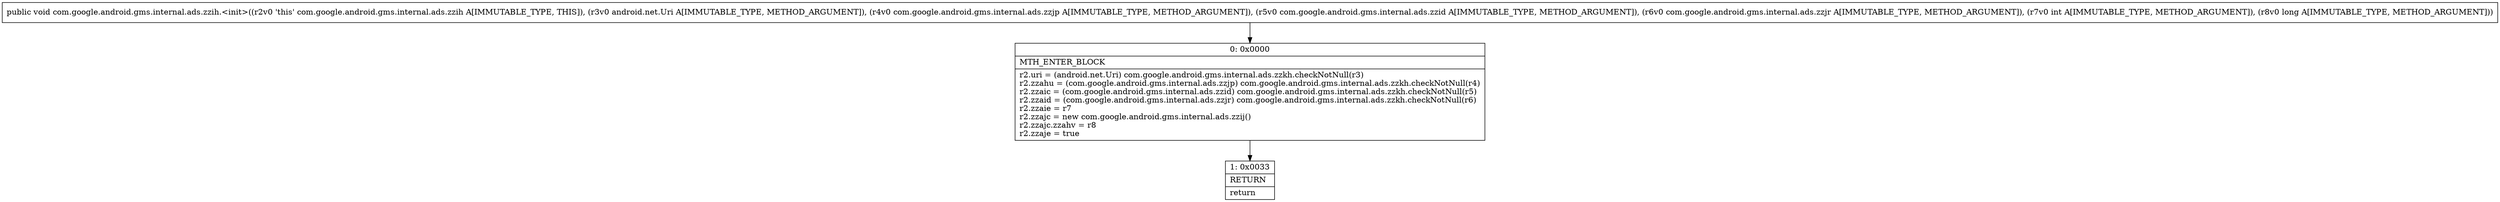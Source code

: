 digraph "CFG forcom.google.android.gms.internal.ads.zzih.\<init\>(Landroid\/net\/Uri;Lcom\/google\/android\/gms\/internal\/ads\/zzjp;Lcom\/google\/android\/gms\/internal\/ads\/zzid;Lcom\/google\/android\/gms\/internal\/ads\/zzjr;IJ)V" {
Node_0 [shape=record,label="{0\:\ 0x0000|MTH_ENTER_BLOCK\l|r2.uri = (android.net.Uri) com.google.android.gms.internal.ads.zzkh.checkNotNull(r3)\lr2.zzahu = (com.google.android.gms.internal.ads.zzjp) com.google.android.gms.internal.ads.zzkh.checkNotNull(r4)\lr2.zzaic = (com.google.android.gms.internal.ads.zzid) com.google.android.gms.internal.ads.zzkh.checkNotNull(r5)\lr2.zzaid = (com.google.android.gms.internal.ads.zzjr) com.google.android.gms.internal.ads.zzkh.checkNotNull(r6)\lr2.zzaie = r7\lr2.zzajc = new com.google.android.gms.internal.ads.zzij()\lr2.zzajc.zzahv = r8\lr2.zzaje = true\l}"];
Node_1 [shape=record,label="{1\:\ 0x0033|RETURN\l|return\l}"];
MethodNode[shape=record,label="{public void com.google.android.gms.internal.ads.zzih.\<init\>((r2v0 'this' com.google.android.gms.internal.ads.zzih A[IMMUTABLE_TYPE, THIS]), (r3v0 android.net.Uri A[IMMUTABLE_TYPE, METHOD_ARGUMENT]), (r4v0 com.google.android.gms.internal.ads.zzjp A[IMMUTABLE_TYPE, METHOD_ARGUMENT]), (r5v0 com.google.android.gms.internal.ads.zzid A[IMMUTABLE_TYPE, METHOD_ARGUMENT]), (r6v0 com.google.android.gms.internal.ads.zzjr A[IMMUTABLE_TYPE, METHOD_ARGUMENT]), (r7v0 int A[IMMUTABLE_TYPE, METHOD_ARGUMENT]), (r8v0 long A[IMMUTABLE_TYPE, METHOD_ARGUMENT])) }"];
MethodNode -> Node_0;
Node_0 -> Node_1;
}

